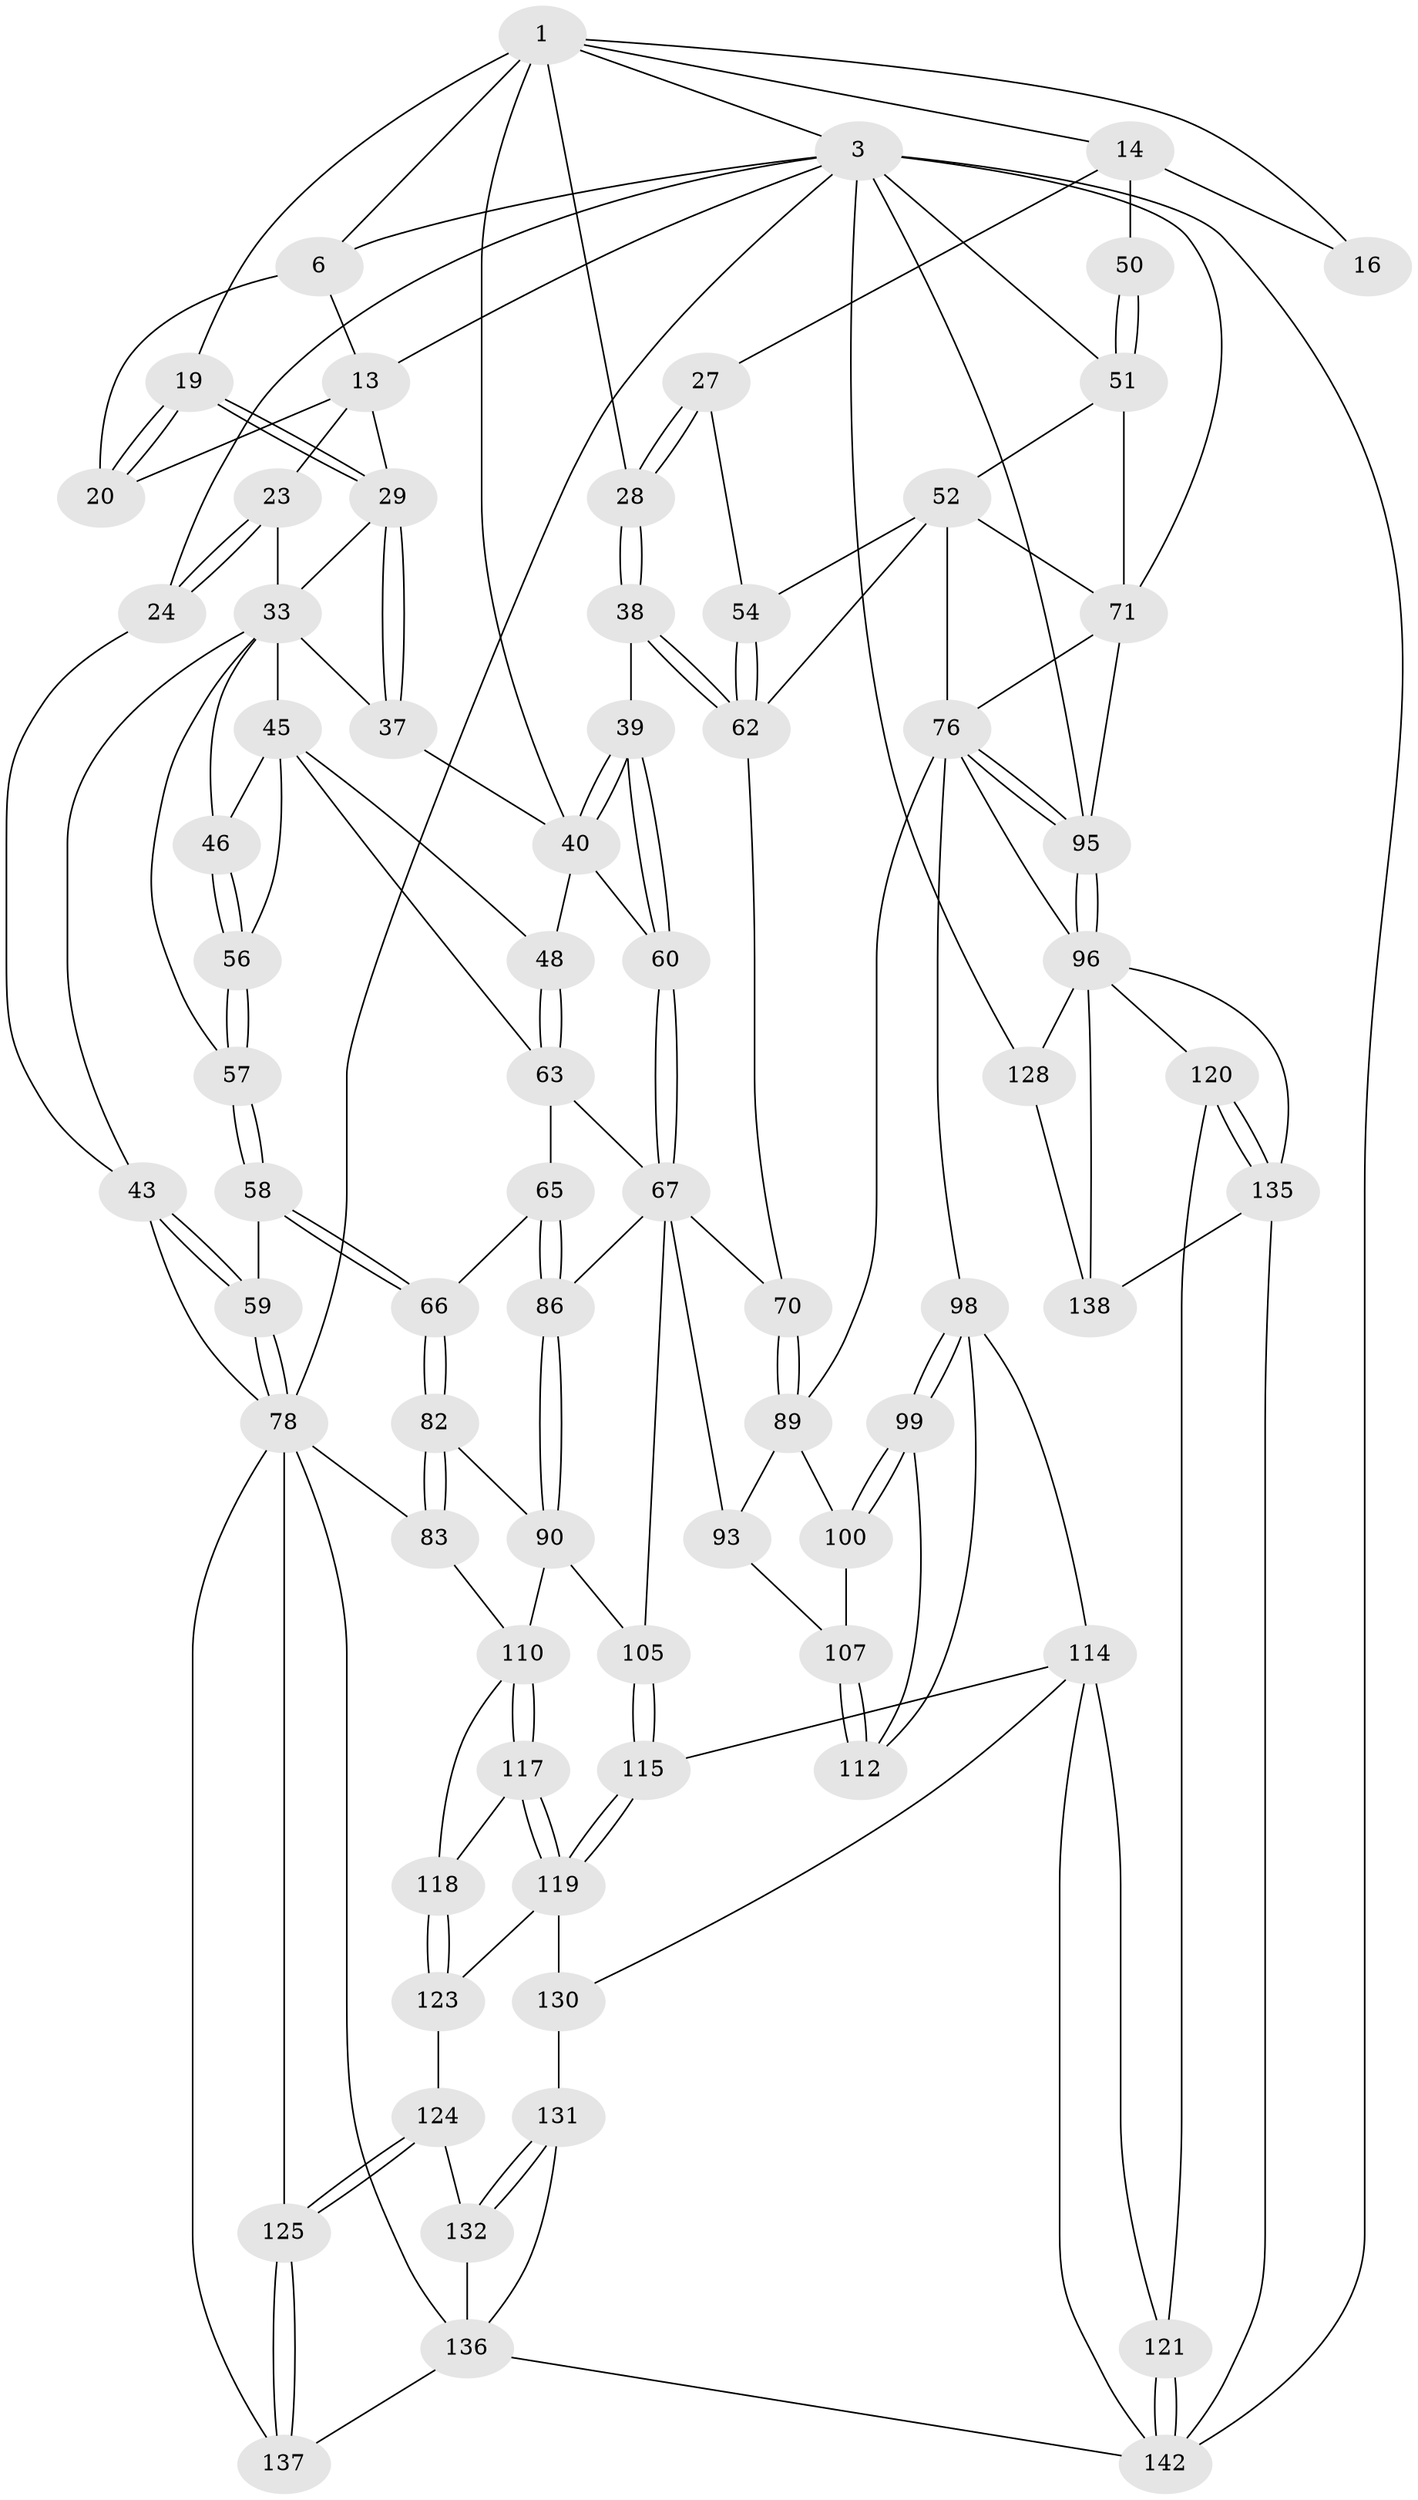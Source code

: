 // original degree distribution, {3: 0.013513513513513514, 6: 0.22297297297297297, 5: 0.527027027027027, 4: 0.23648648648648649}
// Generated by graph-tools (version 1.1) at 2025/16/03/09/25 04:16:54]
// undirected, 74 vertices, 178 edges
graph export_dot {
graph [start="1"]
  node [color=gray90,style=filled];
  1 [pos="+0.6488212323147008+0",super="+2+8"];
  3 [pos="+1+0",super="+4+101"];
  6 [pos="+0.27505487582376925+0",super="+7+11"];
  13 [pos="+0.2262895695149573+0.026481107569671484",super="+21"];
  14 [pos="+1+0",super="+15"];
  16 [pos="+0.6978407630399582+0.10426232047002654"];
  19 [pos="+0.37376126270928006+0.15752393465148012"];
  20 [pos="+0.36123758779011494+0.13643909787533984"];
  23 [pos="+0+0",super="+32"];
  24 [pos="+0+0"];
  27 [pos="+0.8374816772187385+0.22289964241881"];
  28 [pos="+0.616345659659309+0.25015326162170226"];
  29 [pos="+0.3530355528510555+0.1817734407858045",super="+30"];
  33 [pos="+0.23073148310043554+0.2120622404674386",super="+36+34"];
  37 [pos="+0.33160647739997856+0.23229207385316286"];
  38 [pos="+0.6060105756079007+0.327296382622605"];
  39 [pos="+0.4774469504619917+0.3233004431091665"];
  40 [pos="+0.4499127789208603+0.28834804655428226",super="+41"];
  43 [pos="+0.06916633035087925+0.2563325660401552",super="+44"];
  45 [pos="+0.25290188269422953+0.2928982345603667",super="+49"];
  46 [pos="+0.19607687301799506+0.30030541071366507"];
  48 [pos="+0.3347148491430402+0.3894053331303034"];
  50 [pos="+0.8834312689521221+0.20961818096080786"];
  51 [pos="+0.9656723017103818+0.3638418298732164",super="+55"];
  52 [pos="+0.9409687607238995+0.38449299828480965",super="+53"];
  54 [pos="+0.7977611108752631+0.3133468264284478"];
  56 [pos="+0.18391854618404577+0.34578474016234545"];
  57 [pos="+0.11596045071120761+0.38652237148824764"];
  58 [pos="+0.08359506901703302+0.4450075902071259"];
  59 [pos="+0+0.4254844840669109"];
  60 [pos="+0.36648874109686314+0.419019367588723"];
  62 [pos="+0.6242481539588857+0.36564501416516204",super="+69"];
  63 [pos="+0.22217727514613983+0.4177940774059086",super="+64"];
  65 [pos="+0.15724258295333118+0.49795265431514013"];
  66 [pos="+0.13233160065304447+0.5055528238247584"];
  67 [pos="+0.3767615617194137+0.4906538510773516",super="+68"];
  70 [pos="+0.5874230469476721+0.4880330449513109"];
  71 [pos="+1+0.38245837664924587",super="+72"];
  76 [pos="+0.8607584645658803+0.5458605652810233",super="+77"];
  78 [pos="+0+0.4443098970742979",super="+79"];
  82 [pos="+0.12162332720629208+0.612653709402392"];
  83 [pos="+0.0713015284288801+0.6823736455544287"];
  86 [pos="+0.35441733906128864+0.5222392881583997"];
  89 [pos="+0.5890162928388815+0.5110099128576073",super="+92"];
  90 [pos="+0.29885049696632027+0.5941609169939065",super="+91+106"];
  93 [pos="+0.47240786464649487+0.634582826059172"];
  95 [pos="+0.8053711735313642+0.7182016136102927",super="+108"];
  96 [pos="+0.7375270690588782+0.7353382015419203",super="+97+129"];
  98 [pos="+0.6764692999369545+0.6786665650391343",super="+113"];
  99 [pos="+0.5661002132850296+0.6613085788975742"];
  100 [pos="+0.5577949686854475+0.627445696693384"];
  105 [pos="+0.4146785433391717+0.7149700726010972"];
  107 [pos="+0.5078108592918469+0.6541723397793118"];
  110 [pos="+0.29116914762016427+0.7032480432027659",super="+111"];
  112 [pos="+0.537225137751873+0.6816224935482597"];
  114 [pos="+0.5114868459215272+0.7753472948666957",super="+122"];
  115 [pos="+0.4166388927404047+0.737686812293542"];
  117 [pos="+0.2988958365061641+0.7252846622344093"];
  118 [pos="+0.20860505790343625+0.7455137214600722"];
  119 [pos="+0.34940452859083687+0.8006315788650994",super="+126"];
  120 [pos="+0.686425835982355+0.8346455649174787"];
  121 [pos="+0.5934526123385637+0.8506789846127405"];
  123 [pos="+0.22488880903500194+0.7736380868516682"];
  124 [pos="+0.20532666730450735+0.8069803720935309"];
  125 [pos="+0.09558674303633008+0.8358258495169436"];
  128 [pos="+0.9428956438583072+0.8902448185926939"];
  130 [pos="+0.33687111862084+0.8742138534936906"];
  131 [pos="+0.2627011010197836+0.9034981347827409"];
  132 [pos="+0.20992221225157767+0.8651836227360113"];
  135 [pos="+0.6887030255692416+0.838710494576972",super="+145"];
  136 [pos="+0.1024621962764576+0.8612780095286726",super="+139"];
  137 [pos="+0.10152627359990761+0.8603261528440901"];
  138 [pos="+0.8284987151689963+0.9221167727133202"];
  142 [pos="+0.5873728116540651+0.9004209297446873",super="+146+143"];
  1 -- 3;
  1 -- 14;
  1 -- 16 [weight=2];
  1 -- 19;
  1 -- 6 [weight=2];
  1 -- 40;
  1 -- 28;
  3 -- 6;
  3 -- 24;
  3 -- 13;
  3 -- 51;
  3 -- 78 [weight=2];
  3 -- 128;
  3 -- 71 [weight=2];
  3 -- 142;
  3 -- 95 [weight=2];
  6 -- 20;
  6 -- 13;
  13 -- 29;
  13 -- 20;
  13 -- 23 [weight=2];
  14 -- 50 [weight=2];
  14 -- 16;
  14 -- 27;
  19 -- 20;
  19 -- 20;
  19 -- 29;
  19 -- 29;
  23 -- 24;
  23 -- 24;
  23 -- 33;
  24 -- 43;
  27 -- 28;
  27 -- 28;
  27 -- 54;
  28 -- 38;
  28 -- 38;
  29 -- 37;
  29 -- 37;
  29 -- 33;
  33 -- 37;
  33 -- 45;
  33 -- 57;
  33 -- 43;
  33 -- 46;
  37 -- 40;
  38 -- 39;
  38 -- 62;
  38 -- 62;
  39 -- 40;
  39 -- 40;
  39 -- 60;
  39 -- 60;
  40 -- 48;
  40 -- 60;
  43 -- 59;
  43 -- 59;
  43 -- 78;
  45 -- 46;
  45 -- 48;
  45 -- 56;
  45 -- 63;
  46 -- 56;
  46 -- 56;
  48 -- 63;
  48 -- 63;
  50 -- 51;
  50 -- 51;
  51 -- 52;
  51 -- 71;
  52 -- 71;
  52 -- 54;
  52 -- 62;
  52 -- 76;
  54 -- 62;
  54 -- 62;
  56 -- 57;
  56 -- 57;
  57 -- 58;
  57 -- 58;
  58 -- 59;
  58 -- 66;
  58 -- 66;
  59 -- 78;
  59 -- 78;
  60 -- 67;
  60 -- 67;
  62 -- 70;
  63 -- 65;
  63 -- 67;
  65 -- 66;
  65 -- 86;
  65 -- 86;
  66 -- 82;
  66 -- 82;
  67 -- 70;
  67 -- 86;
  67 -- 105;
  67 -- 93;
  70 -- 89;
  70 -- 89;
  71 -- 76;
  71 -- 95;
  76 -- 95;
  76 -- 95;
  76 -- 96;
  76 -- 98;
  76 -- 89;
  78 -- 83;
  78 -- 136;
  78 -- 137;
  78 -- 125;
  82 -- 83;
  82 -- 83;
  82 -- 90;
  83 -- 110;
  86 -- 90;
  86 -- 90;
  89 -- 100;
  89 -- 93;
  90 -- 105;
  90 -- 110 [weight=2];
  93 -- 107;
  95 -- 96;
  95 -- 96;
  96 -- 120;
  96 -- 138;
  96 -- 128;
  96 -- 135;
  98 -- 99;
  98 -- 99;
  98 -- 112;
  98 -- 114;
  99 -- 100;
  99 -- 100;
  99 -- 112;
  100 -- 107;
  105 -- 115;
  105 -- 115;
  107 -- 112;
  107 -- 112;
  110 -- 117;
  110 -- 117;
  110 -- 118;
  114 -- 115;
  114 -- 121;
  114 -- 142;
  114 -- 130;
  115 -- 119;
  115 -- 119;
  117 -- 118;
  117 -- 119;
  117 -- 119;
  118 -- 123;
  118 -- 123;
  119 -- 130;
  119 -- 123;
  120 -- 121;
  120 -- 135;
  120 -- 135;
  121 -- 142;
  121 -- 142;
  123 -- 124;
  124 -- 125;
  124 -- 125;
  124 -- 132;
  125 -- 137;
  125 -- 137;
  128 -- 138;
  130 -- 131;
  131 -- 132;
  131 -- 132;
  131 -- 136;
  132 -- 136;
  135 -- 138;
  135 -- 142;
  136 -- 137;
  136 -- 142;
}
